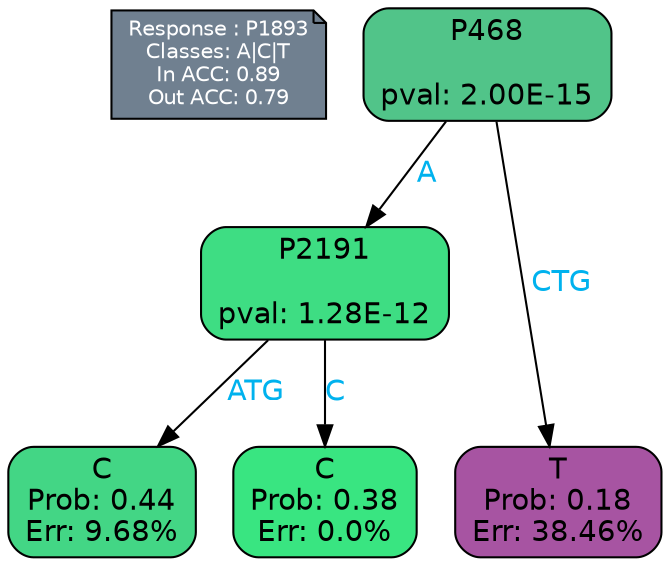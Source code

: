 digraph Tree {
node [shape=box, style="filled, rounded", color="black", fontname=helvetica] ;
graph [ranksep=equally, splines=polylines, bgcolor=transparent, dpi=600] ;
edge [fontname=helvetica] ;
LEGEND [label="Response : P1893
Classes: A|C|T
In ACC: 0.89
Out ACC: 0.79
",shape=note,align=left,style=filled,fillcolor="slategray",fontcolor="white",fontsize=10];1 [label="P468

pval: 2.00E-15", fillcolor="#51c489"] ;
2 [label="P2191

pval: 1.28E-12", fillcolor="#3edd83"] ;
3 [label="C
Prob: 0.44
Err: 9.68%", fillcolor="#43d685"] ;
4 [label="C
Prob: 0.38
Err: 0.0%", fillcolor="#39e581"] ;
5 [label="T
Prob: 0.18
Err: 38.46%", fillcolor="#a754a2"] ;
1 -> 2 [label="A",fontcolor=deepskyblue2] ;
1 -> 5 [label="CTG",fontcolor=deepskyblue2] ;
2 -> 3 [label="ATG",fontcolor=deepskyblue2] ;
2 -> 4 [label="C",fontcolor=deepskyblue2] ;
{rank = same; 3;4;5;}{rank = same; LEGEND;1;}}